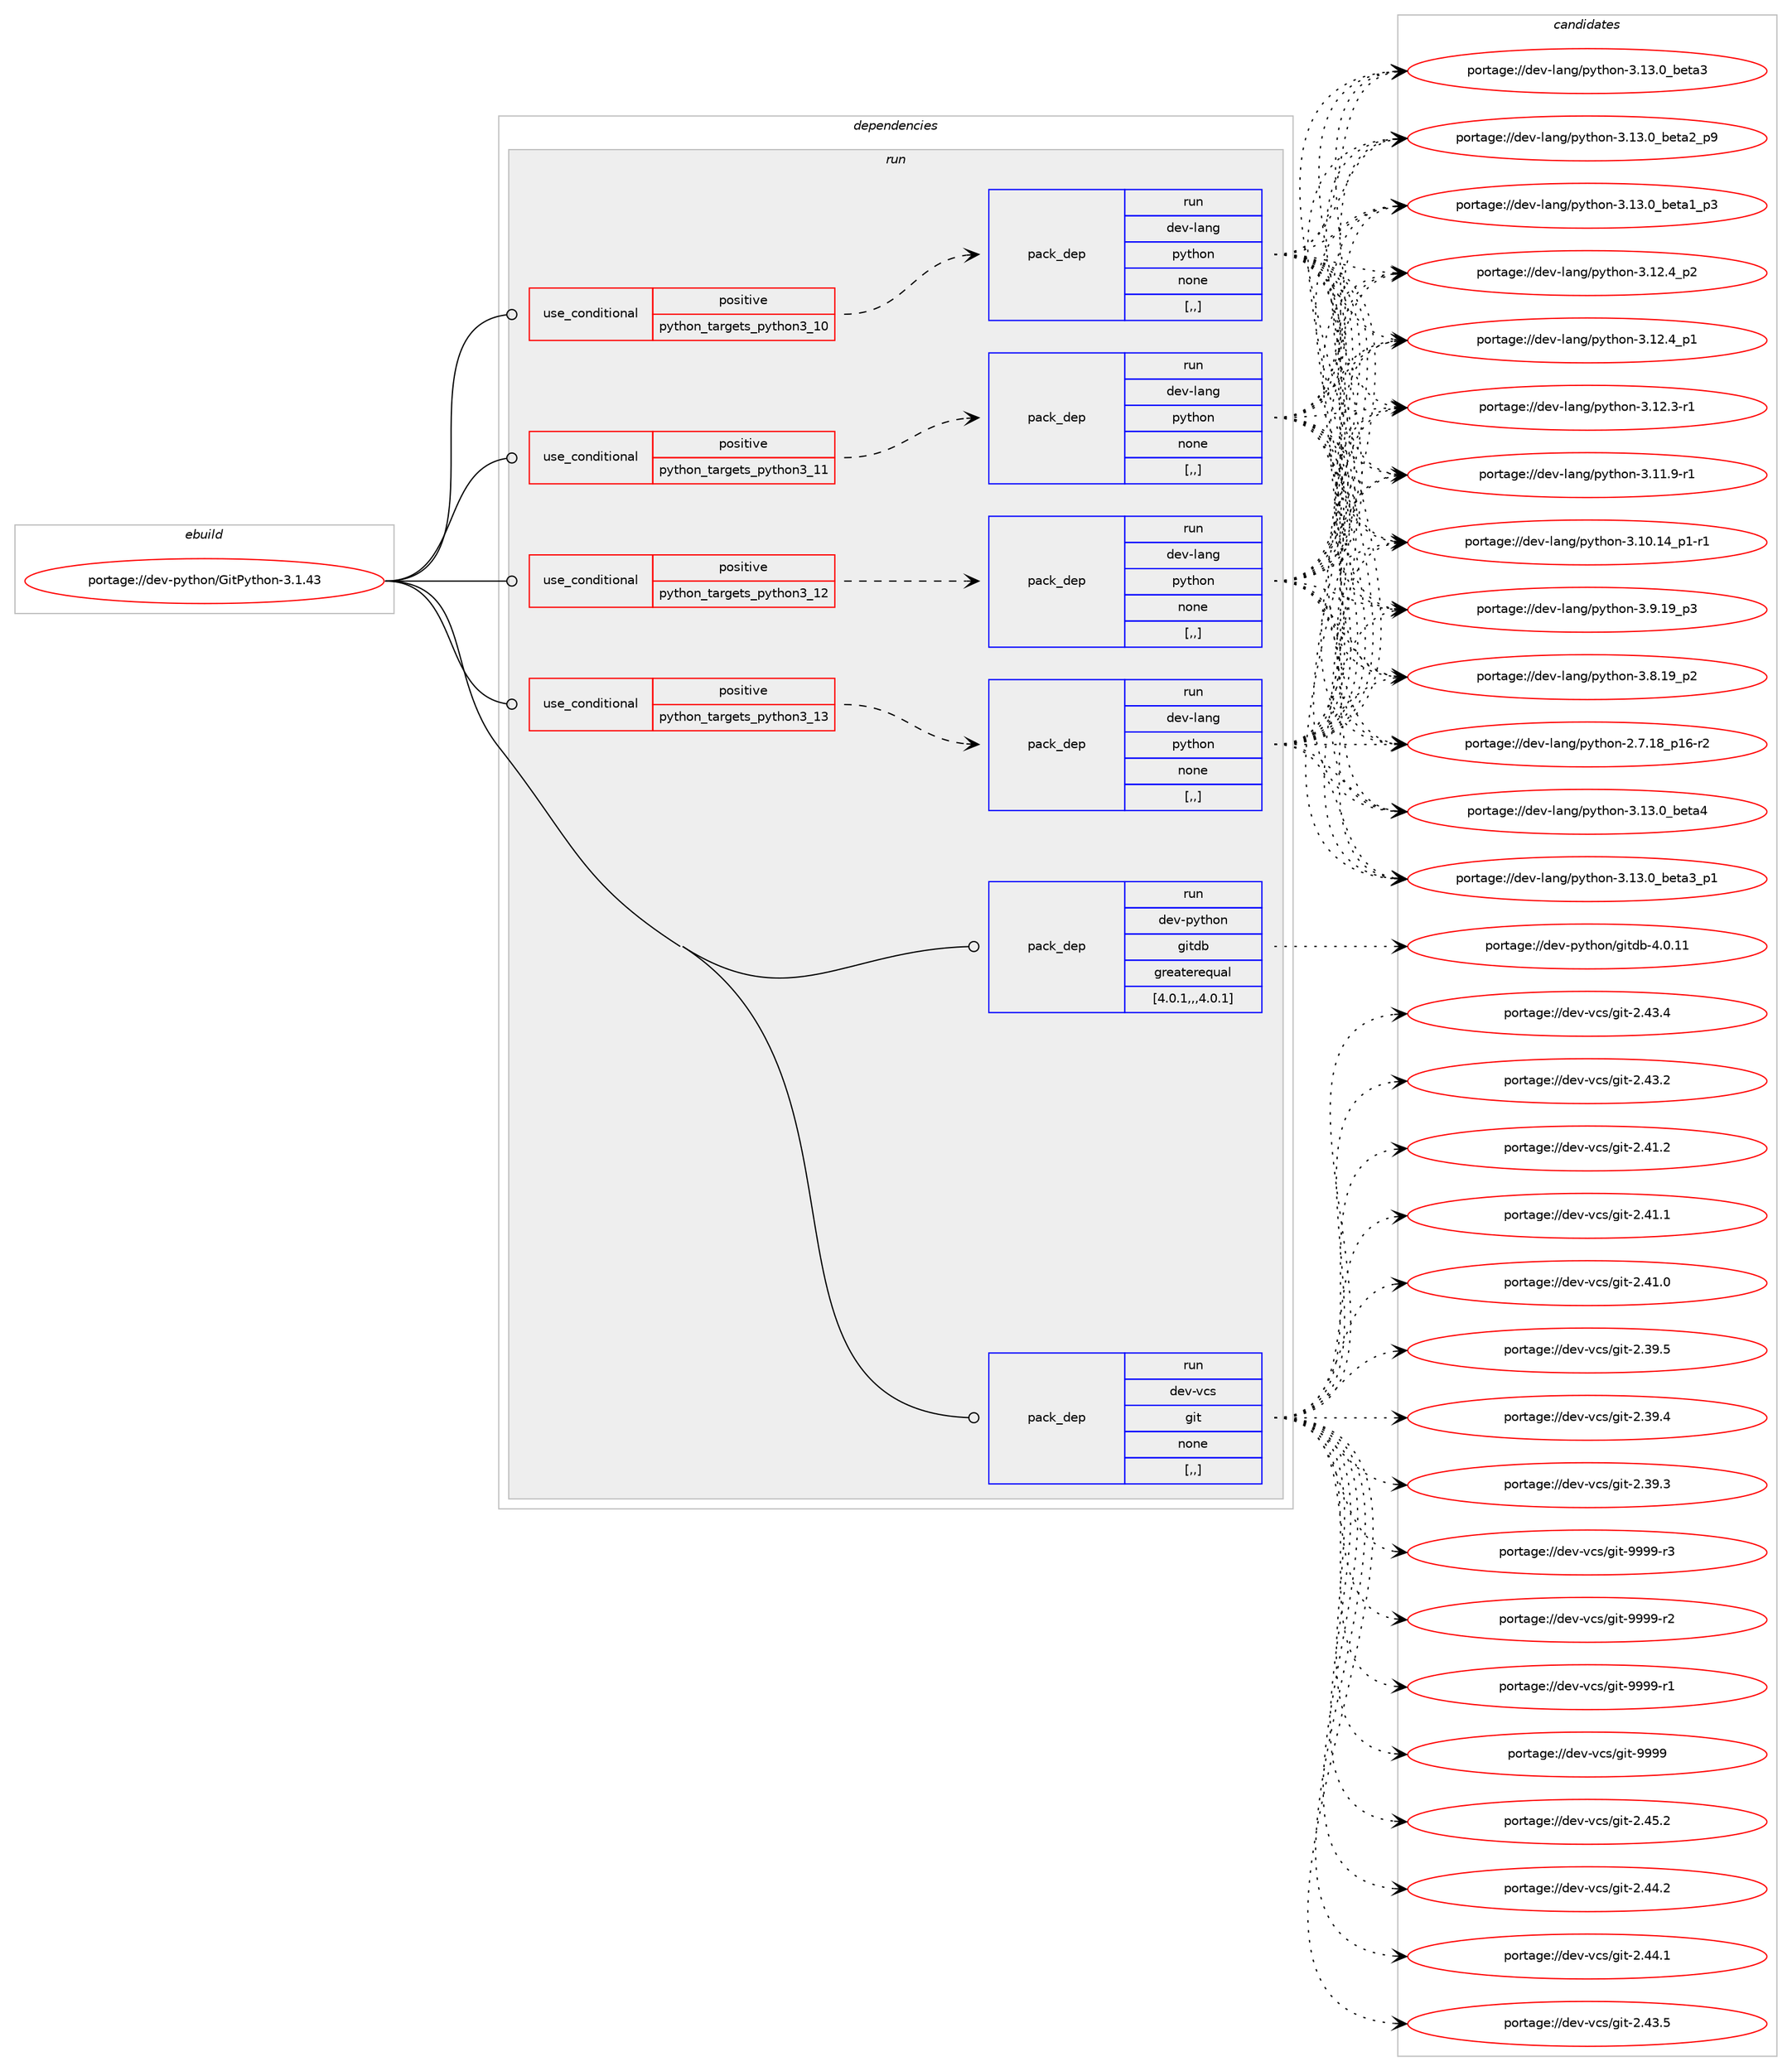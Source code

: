 digraph prolog {

# *************
# Graph options
# *************

newrank=true;
concentrate=true;
compound=true;
graph [rankdir=LR,fontname=Helvetica,fontsize=10,ranksep=1.5];#, ranksep=2.5, nodesep=0.2];
edge  [arrowhead=vee];
node  [fontname=Helvetica,fontsize=10];

# **********
# The ebuild
# **********

subgraph cluster_leftcol {
color=gray;
label=<<i>ebuild</i>>;
id [label="portage://dev-python/GitPython-3.1.43", color=red, width=4, href="../dev-python/GitPython-3.1.43.svg"];
}

# ****************
# The dependencies
# ****************

subgraph cluster_midcol {
color=gray;
label=<<i>dependencies</i>>;
subgraph cluster_compile {
fillcolor="#eeeeee";
style=filled;
label=<<i>compile</i>>;
}
subgraph cluster_compileandrun {
fillcolor="#eeeeee";
style=filled;
label=<<i>compile and run</i>>;
}
subgraph cluster_run {
fillcolor="#eeeeee";
style=filled;
label=<<i>run</i>>;
subgraph cond30478 {
dependency141003 [label=<<TABLE BORDER="0" CELLBORDER="1" CELLSPACING="0" CELLPADDING="4"><TR><TD ROWSPAN="3" CELLPADDING="10">use_conditional</TD></TR><TR><TD>positive</TD></TR><TR><TD>python_targets_python3_10</TD></TR></TABLE>>, shape=none, color=red];
subgraph pack109282 {
dependency141004 [label=<<TABLE BORDER="0" CELLBORDER="1" CELLSPACING="0" CELLPADDING="4" WIDTH="220"><TR><TD ROWSPAN="6" CELLPADDING="30">pack_dep</TD></TR><TR><TD WIDTH="110">run</TD></TR><TR><TD>dev-lang</TD></TR><TR><TD>python</TD></TR><TR><TD>none</TD></TR><TR><TD>[,,]</TD></TR></TABLE>>, shape=none, color=blue];
}
dependency141003:e -> dependency141004:w [weight=20,style="dashed",arrowhead="vee"];
}
id:e -> dependency141003:w [weight=20,style="solid",arrowhead="odot"];
subgraph cond30479 {
dependency141005 [label=<<TABLE BORDER="0" CELLBORDER="1" CELLSPACING="0" CELLPADDING="4"><TR><TD ROWSPAN="3" CELLPADDING="10">use_conditional</TD></TR><TR><TD>positive</TD></TR><TR><TD>python_targets_python3_11</TD></TR></TABLE>>, shape=none, color=red];
subgraph pack109283 {
dependency141006 [label=<<TABLE BORDER="0" CELLBORDER="1" CELLSPACING="0" CELLPADDING="4" WIDTH="220"><TR><TD ROWSPAN="6" CELLPADDING="30">pack_dep</TD></TR><TR><TD WIDTH="110">run</TD></TR><TR><TD>dev-lang</TD></TR><TR><TD>python</TD></TR><TR><TD>none</TD></TR><TR><TD>[,,]</TD></TR></TABLE>>, shape=none, color=blue];
}
dependency141005:e -> dependency141006:w [weight=20,style="dashed",arrowhead="vee"];
}
id:e -> dependency141005:w [weight=20,style="solid",arrowhead="odot"];
subgraph cond30480 {
dependency141007 [label=<<TABLE BORDER="0" CELLBORDER="1" CELLSPACING="0" CELLPADDING="4"><TR><TD ROWSPAN="3" CELLPADDING="10">use_conditional</TD></TR><TR><TD>positive</TD></TR><TR><TD>python_targets_python3_12</TD></TR></TABLE>>, shape=none, color=red];
subgraph pack109284 {
dependency141008 [label=<<TABLE BORDER="0" CELLBORDER="1" CELLSPACING="0" CELLPADDING="4" WIDTH="220"><TR><TD ROWSPAN="6" CELLPADDING="30">pack_dep</TD></TR><TR><TD WIDTH="110">run</TD></TR><TR><TD>dev-lang</TD></TR><TR><TD>python</TD></TR><TR><TD>none</TD></TR><TR><TD>[,,]</TD></TR></TABLE>>, shape=none, color=blue];
}
dependency141007:e -> dependency141008:w [weight=20,style="dashed",arrowhead="vee"];
}
id:e -> dependency141007:w [weight=20,style="solid",arrowhead="odot"];
subgraph cond30481 {
dependency141009 [label=<<TABLE BORDER="0" CELLBORDER="1" CELLSPACING="0" CELLPADDING="4"><TR><TD ROWSPAN="3" CELLPADDING="10">use_conditional</TD></TR><TR><TD>positive</TD></TR><TR><TD>python_targets_python3_13</TD></TR></TABLE>>, shape=none, color=red];
subgraph pack109285 {
dependency141010 [label=<<TABLE BORDER="0" CELLBORDER="1" CELLSPACING="0" CELLPADDING="4" WIDTH="220"><TR><TD ROWSPAN="6" CELLPADDING="30">pack_dep</TD></TR><TR><TD WIDTH="110">run</TD></TR><TR><TD>dev-lang</TD></TR><TR><TD>python</TD></TR><TR><TD>none</TD></TR><TR><TD>[,,]</TD></TR></TABLE>>, shape=none, color=blue];
}
dependency141009:e -> dependency141010:w [weight=20,style="dashed",arrowhead="vee"];
}
id:e -> dependency141009:w [weight=20,style="solid",arrowhead="odot"];
subgraph pack109286 {
dependency141011 [label=<<TABLE BORDER="0" CELLBORDER="1" CELLSPACING="0" CELLPADDING="4" WIDTH="220"><TR><TD ROWSPAN="6" CELLPADDING="30">pack_dep</TD></TR><TR><TD WIDTH="110">run</TD></TR><TR><TD>dev-python</TD></TR><TR><TD>gitdb</TD></TR><TR><TD>greaterequal</TD></TR><TR><TD>[4.0.1,,,4.0.1]</TD></TR></TABLE>>, shape=none, color=blue];
}
id:e -> dependency141011:w [weight=20,style="solid",arrowhead="odot"];
subgraph pack109287 {
dependency141012 [label=<<TABLE BORDER="0" CELLBORDER="1" CELLSPACING="0" CELLPADDING="4" WIDTH="220"><TR><TD ROWSPAN="6" CELLPADDING="30">pack_dep</TD></TR><TR><TD WIDTH="110">run</TD></TR><TR><TD>dev-vcs</TD></TR><TR><TD>git</TD></TR><TR><TD>none</TD></TR><TR><TD>[,,]</TD></TR></TABLE>>, shape=none, color=blue];
}
id:e -> dependency141012:w [weight=20,style="solid",arrowhead="odot"];
}
}

# **************
# The candidates
# **************

subgraph cluster_choices {
rank=same;
color=gray;
label=<<i>candidates</i>>;

subgraph choice109282 {
color=black;
nodesep=1;
choice1001011184510897110103471121211161041111104551464951464895981011169752 [label="portage://dev-lang/python-3.13.0_beta4", color=red, width=4,href="../dev-lang/python-3.13.0_beta4.svg"];
choice10010111845108971101034711212111610411111045514649514648959810111697519511249 [label="portage://dev-lang/python-3.13.0_beta3_p1", color=red, width=4,href="../dev-lang/python-3.13.0_beta3_p1.svg"];
choice1001011184510897110103471121211161041111104551464951464895981011169751 [label="portage://dev-lang/python-3.13.0_beta3", color=red, width=4,href="../dev-lang/python-3.13.0_beta3.svg"];
choice10010111845108971101034711212111610411111045514649514648959810111697509511257 [label="portage://dev-lang/python-3.13.0_beta2_p9", color=red, width=4,href="../dev-lang/python-3.13.0_beta2_p9.svg"];
choice10010111845108971101034711212111610411111045514649514648959810111697499511251 [label="portage://dev-lang/python-3.13.0_beta1_p3", color=red, width=4,href="../dev-lang/python-3.13.0_beta1_p3.svg"];
choice100101118451089711010347112121116104111110455146495046529511250 [label="portage://dev-lang/python-3.12.4_p2", color=red, width=4,href="../dev-lang/python-3.12.4_p2.svg"];
choice100101118451089711010347112121116104111110455146495046529511249 [label="portage://dev-lang/python-3.12.4_p1", color=red, width=4,href="../dev-lang/python-3.12.4_p1.svg"];
choice100101118451089711010347112121116104111110455146495046514511449 [label="portage://dev-lang/python-3.12.3-r1", color=red, width=4,href="../dev-lang/python-3.12.3-r1.svg"];
choice100101118451089711010347112121116104111110455146494946574511449 [label="portage://dev-lang/python-3.11.9-r1", color=red, width=4,href="../dev-lang/python-3.11.9-r1.svg"];
choice100101118451089711010347112121116104111110455146494846495295112494511449 [label="portage://dev-lang/python-3.10.14_p1-r1", color=red, width=4,href="../dev-lang/python-3.10.14_p1-r1.svg"];
choice100101118451089711010347112121116104111110455146574649579511251 [label="portage://dev-lang/python-3.9.19_p3", color=red, width=4,href="../dev-lang/python-3.9.19_p3.svg"];
choice100101118451089711010347112121116104111110455146564649579511250 [label="portage://dev-lang/python-3.8.19_p2", color=red, width=4,href="../dev-lang/python-3.8.19_p2.svg"];
choice100101118451089711010347112121116104111110455046554649569511249544511450 [label="portage://dev-lang/python-2.7.18_p16-r2", color=red, width=4,href="../dev-lang/python-2.7.18_p16-r2.svg"];
dependency141004:e -> choice1001011184510897110103471121211161041111104551464951464895981011169752:w [style=dotted,weight="100"];
dependency141004:e -> choice10010111845108971101034711212111610411111045514649514648959810111697519511249:w [style=dotted,weight="100"];
dependency141004:e -> choice1001011184510897110103471121211161041111104551464951464895981011169751:w [style=dotted,weight="100"];
dependency141004:e -> choice10010111845108971101034711212111610411111045514649514648959810111697509511257:w [style=dotted,weight="100"];
dependency141004:e -> choice10010111845108971101034711212111610411111045514649514648959810111697499511251:w [style=dotted,weight="100"];
dependency141004:e -> choice100101118451089711010347112121116104111110455146495046529511250:w [style=dotted,weight="100"];
dependency141004:e -> choice100101118451089711010347112121116104111110455146495046529511249:w [style=dotted,weight="100"];
dependency141004:e -> choice100101118451089711010347112121116104111110455146495046514511449:w [style=dotted,weight="100"];
dependency141004:e -> choice100101118451089711010347112121116104111110455146494946574511449:w [style=dotted,weight="100"];
dependency141004:e -> choice100101118451089711010347112121116104111110455146494846495295112494511449:w [style=dotted,weight="100"];
dependency141004:e -> choice100101118451089711010347112121116104111110455146574649579511251:w [style=dotted,weight="100"];
dependency141004:e -> choice100101118451089711010347112121116104111110455146564649579511250:w [style=dotted,weight="100"];
dependency141004:e -> choice100101118451089711010347112121116104111110455046554649569511249544511450:w [style=dotted,weight="100"];
}
subgraph choice109283 {
color=black;
nodesep=1;
choice1001011184510897110103471121211161041111104551464951464895981011169752 [label="portage://dev-lang/python-3.13.0_beta4", color=red, width=4,href="../dev-lang/python-3.13.0_beta4.svg"];
choice10010111845108971101034711212111610411111045514649514648959810111697519511249 [label="portage://dev-lang/python-3.13.0_beta3_p1", color=red, width=4,href="../dev-lang/python-3.13.0_beta3_p1.svg"];
choice1001011184510897110103471121211161041111104551464951464895981011169751 [label="portage://dev-lang/python-3.13.0_beta3", color=red, width=4,href="../dev-lang/python-3.13.0_beta3.svg"];
choice10010111845108971101034711212111610411111045514649514648959810111697509511257 [label="portage://dev-lang/python-3.13.0_beta2_p9", color=red, width=4,href="../dev-lang/python-3.13.0_beta2_p9.svg"];
choice10010111845108971101034711212111610411111045514649514648959810111697499511251 [label="portage://dev-lang/python-3.13.0_beta1_p3", color=red, width=4,href="../dev-lang/python-3.13.0_beta1_p3.svg"];
choice100101118451089711010347112121116104111110455146495046529511250 [label="portage://dev-lang/python-3.12.4_p2", color=red, width=4,href="../dev-lang/python-3.12.4_p2.svg"];
choice100101118451089711010347112121116104111110455146495046529511249 [label="portage://dev-lang/python-3.12.4_p1", color=red, width=4,href="../dev-lang/python-3.12.4_p1.svg"];
choice100101118451089711010347112121116104111110455146495046514511449 [label="portage://dev-lang/python-3.12.3-r1", color=red, width=4,href="../dev-lang/python-3.12.3-r1.svg"];
choice100101118451089711010347112121116104111110455146494946574511449 [label="portage://dev-lang/python-3.11.9-r1", color=red, width=4,href="../dev-lang/python-3.11.9-r1.svg"];
choice100101118451089711010347112121116104111110455146494846495295112494511449 [label="portage://dev-lang/python-3.10.14_p1-r1", color=red, width=4,href="../dev-lang/python-3.10.14_p1-r1.svg"];
choice100101118451089711010347112121116104111110455146574649579511251 [label="portage://dev-lang/python-3.9.19_p3", color=red, width=4,href="../dev-lang/python-3.9.19_p3.svg"];
choice100101118451089711010347112121116104111110455146564649579511250 [label="portage://dev-lang/python-3.8.19_p2", color=red, width=4,href="../dev-lang/python-3.8.19_p2.svg"];
choice100101118451089711010347112121116104111110455046554649569511249544511450 [label="portage://dev-lang/python-2.7.18_p16-r2", color=red, width=4,href="../dev-lang/python-2.7.18_p16-r2.svg"];
dependency141006:e -> choice1001011184510897110103471121211161041111104551464951464895981011169752:w [style=dotted,weight="100"];
dependency141006:e -> choice10010111845108971101034711212111610411111045514649514648959810111697519511249:w [style=dotted,weight="100"];
dependency141006:e -> choice1001011184510897110103471121211161041111104551464951464895981011169751:w [style=dotted,weight="100"];
dependency141006:e -> choice10010111845108971101034711212111610411111045514649514648959810111697509511257:w [style=dotted,weight="100"];
dependency141006:e -> choice10010111845108971101034711212111610411111045514649514648959810111697499511251:w [style=dotted,weight="100"];
dependency141006:e -> choice100101118451089711010347112121116104111110455146495046529511250:w [style=dotted,weight="100"];
dependency141006:e -> choice100101118451089711010347112121116104111110455146495046529511249:w [style=dotted,weight="100"];
dependency141006:e -> choice100101118451089711010347112121116104111110455146495046514511449:w [style=dotted,weight="100"];
dependency141006:e -> choice100101118451089711010347112121116104111110455146494946574511449:w [style=dotted,weight="100"];
dependency141006:e -> choice100101118451089711010347112121116104111110455146494846495295112494511449:w [style=dotted,weight="100"];
dependency141006:e -> choice100101118451089711010347112121116104111110455146574649579511251:w [style=dotted,weight="100"];
dependency141006:e -> choice100101118451089711010347112121116104111110455146564649579511250:w [style=dotted,weight="100"];
dependency141006:e -> choice100101118451089711010347112121116104111110455046554649569511249544511450:w [style=dotted,weight="100"];
}
subgraph choice109284 {
color=black;
nodesep=1;
choice1001011184510897110103471121211161041111104551464951464895981011169752 [label="portage://dev-lang/python-3.13.0_beta4", color=red, width=4,href="../dev-lang/python-3.13.0_beta4.svg"];
choice10010111845108971101034711212111610411111045514649514648959810111697519511249 [label="portage://dev-lang/python-3.13.0_beta3_p1", color=red, width=4,href="../dev-lang/python-3.13.0_beta3_p1.svg"];
choice1001011184510897110103471121211161041111104551464951464895981011169751 [label="portage://dev-lang/python-3.13.0_beta3", color=red, width=4,href="../dev-lang/python-3.13.0_beta3.svg"];
choice10010111845108971101034711212111610411111045514649514648959810111697509511257 [label="portage://dev-lang/python-3.13.0_beta2_p9", color=red, width=4,href="../dev-lang/python-3.13.0_beta2_p9.svg"];
choice10010111845108971101034711212111610411111045514649514648959810111697499511251 [label="portage://dev-lang/python-3.13.0_beta1_p3", color=red, width=4,href="../dev-lang/python-3.13.0_beta1_p3.svg"];
choice100101118451089711010347112121116104111110455146495046529511250 [label="portage://dev-lang/python-3.12.4_p2", color=red, width=4,href="../dev-lang/python-3.12.4_p2.svg"];
choice100101118451089711010347112121116104111110455146495046529511249 [label="portage://dev-lang/python-3.12.4_p1", color=red, width=4,href="../dev-lang/python-3.12.4_p1.svg"];
choice100101118451089711010347112121116104111110455146495046514511449 [label="portage://dev-lang/python-3.12.3-r1", color=red, width=4,href="../dev-lang/python-3.12.3-r1.svg"];
choice100101118451089711010347112121116104111110455146494946574511449 [label="portage://dev-lang/python-3.11.9-r1", color=red, width=4,href="../dev-lang/python-3.11.9-r1.svg"];
choice100101118451089711010347112121116104111110455146494846495295112494511449 [label="portage://dev-lang/python-3.10.14_p1-r1", color=red, width=4,href="../dev-lang/python-3.10.14_p1-r1.svg"];
choice100101118451089711010347112121116104111110455146574649579511251 [label="portage://dev-lang/python-3.9.19_p3", color=red, width=4,href="../dev-lang/python-3.9.19_p3.svg"];
choice100101118451089711010347112121116104111110455146564649579511250 [label="portage://dev-lang/python-3.8.19_p2", color=red, width=4,href="../dev-lang/python-3.8.19_p2.svg"];
choice100101118451089711010347112121116104111110455046554649569511249544511450 [label="portage://dev-lang/python-2.7.18_p16-r2", color=red, width=4,href="../dev-lang/python-2.7.18_p16-r2.svg"];
dependency141008:e -> choice1001011184510897110103471121211161041111104551464951464895981011169752:w [style=dotted,weight="100"];
dependency141008:e -> choice10010111845108971101034711212111610411111045514649514648959810111697519511249:w [style=dotted,weight="100"];
dependency141008:e -> choice1001011184510897110103471121211161041111104551464951464895981011169751:w [style=dotted,weight="100"];
dependency141008:e -> choice10010111845108971101034711212111610411111045514649514648959810111697509511257:w [style=dotted,weight="100"];
dependency141008:e -> choice10010111845108971101034711212111610411111045514649514648959810111697499511251:w [style=dotted,weight="100"];
dependency141008:e -> choice100101118451089711010347112121116104111110455146495046529511250:w [style=dotted,weight="100"];
dependency141008:e -> choice100101118451089711010347112121116104111110455146495046529511249:w [style=dotted,weight="100"];
dependency141008:e -> choice100101118451089711010347112121116104111110455146495046514511449:w [style=dotted,weight="100"];
dependency141008:e -> choice100101118451089711010347112121116104111110455146494946574511449:w [style=dotted,weight="100"];
dependency141008:e -> choice100101118451089711010347112121116104111110455146494846495295112494511449:w [style=dotted,weight="100"];
dependency141008:e -> choice100101118451089711010347112121116104111110455146574649579511251:w [style=dotted,weight="100"];
dependency141008:e -> choice100101118451089711010347112121116104111110455146564649579511250:w [style=dotted,weight="100"];
dependency141008:e -> choice100101118451089711010347112121116104111110455046554649569511249544511450:w [style=dotted,weight="100"];
}
subgraph choice109285 {
color=black;
nodesep=1;
choice1001011184510897110103471121211161041111104551464951464895981011169752 [label="portage://dev-lang/python-3.13.0_beta4", color=red, width=4,href="../dev-lang/python-3.13.0_beta4.svg"];
choice10010111845108971101034711212111610411111045514649514648959810111697519511249 [label="portage://dev-lang/python-3.13.0_beta3_p1", color=red, width=4,href="../dev-lang/python-3.13.0_beta3_p1.svg"];
choice1001011184510897110103471121211161041111104551464951464895981011169751 [label="portage://dev-lang/python-3.13.0_beta3", color=red, width=4,href="../dev-lang/python-3.13.0_beta3.svg"];
choice10010111845108971101034711212111610411111045514649514648959810111697509511257 [label="portage://dev-lang/python-3.13.0_beta2_p9", color=red, width=4,href="../dev-lang/python-3.13.0_beta2_p9.svg"];
choice10010111845108971101034711212111610411111045514649514648959810111697499511251 [label="portage://dev-lang/python-3.13.0_beta1_p3", color=red, width=4,href="../dev-lang/python-3.13.0_beta1_p3.svg"];
choice100101118451089711010347112121116104111110455146495046529511250 [label="portage://dev-lang/python-3.12.4_p2", color=red, width=4,href="../dev-lang/python-3.12.4_p2.svg"];
choice100101118451089711010347112121116104111110455146495046529511249 [label="portage://dev-lang/python-3.12.4_p1", color=red, width=4,href="../dev-lang/python-3.12.4_p1.svg"];
choice100101118451089711010347112121116104111110455146495046514511449 [label="portage://dev-lang/python-3.12.3-r1", color=red, width=4,href="../dev-lang/python-3.12.3-r1.svg"];
choice100101118451089711010347112121116104111110455146494946574511449 [label="portage://dev-lang/python-3.11.9-r1", color=red, width=4,href="../dev-lang/python-3.11.9-r1.svg"];
choice100101118451089711010347112121116104111110455146494846495295112494511449 [label="portage://dev-lang/python-3.10.14_p1-r1", color=red, width=4,href="../dev-lang/python-3.10.14_p1-r1.svg"];
choice100101118451089711010347112121116104111110455146574649579511251 [label="portage://dev-lang/python-3.9.19_p3", color=red, width=4,href="../dev-lang/python-3.9.19_p3.svg"];
choice100101118451089711010347112121116104111110455146564649579511250 [label="portage://dev-lang/python-3.8.19_p2", color=red, width=4,href="../dev-lang/python-3.8.19_p2.svg"];
choice100101118451089711010347112121116104111110455046554649569511249544511450 [label="portage://dev-lang/python-2.7.18_p16-r2", color=red, width=4,href="../dev-lang/python-2.7.18_p16-r2.svg"];
dependency141010:e -> choice1001011184510897110103471121211161041111104551464951464895981011169752:w [style=dotted,weight="100"];
dependency141010:e -> choice10010111845108971101034711212111610411111045514649514648959810111697519511249:w [style=dotted,weight="100"];
dependency141010:e -> choice1001011184510897110103471121211161041111104551464951464895981011169751:w [style=dotted,weight="100"];
dependency141010:e -> choice10010111845108971101034711212111610411111045514649514648959810111697509511257:w [style=dotted,weight="100"];
dependency141010:e -> choice10010111845108971101034711212111610411111045514649514648959810111697499511251:w [style=dotted,weight="100"];
dependency141010:e -> choice100101118451089711010347112121116104111110455146495046529511250:w [style=dotted,weight="100"];
dependency141010:e -> choice100101118451089711010347112121116104111110455146495046529511249:w [style=dotted,weight="100"];
dependency141010:e -> choice100101118451089711010347112121116104111110455146495046514511449:w [style=dotted,weight="100"];
dependency141010:e -> choice100101118451089711010347112121116104111110455146494946574511449:w [style=dotted,weight="100"];
dependency141010:e -> choice100101118451089711010347112121116104111110455146494846495295112494511449:w [style=dotted,weight="100"];
dependency141010:e -> choice100101118451089711010347112121116104111110455146574649579511251:w [style=dotted,weight="100"];
dependency141010:e -> choice100101118451089711010347112121116104111110455146564649579511250:w [style=dotted,weight="100"];
dependency141010:e -> choice100101118451089711010347112121116104111110455046554649569511249544511450:w [style=dotted,weight="100"];
}
subgraph choice109286 {
color=black;
nodesep=1;
choice10010111845112121116104111110471031051161009845524648464949 [label="portage://dev-python/gitdb-4.0.11", color=red, width=4,href="../dev-python/gitdb-4.0.11.svg"];
dependency141011:e -> choice10010111845112121116104111110471031051161009845524648464949:w [style=dotted,weight="100"];
}
subgraph choice109287 {
color=black;
nodesep=1;
choice10010111845118991154710310511645575757574511451 [label="portage://dev-vcs/git-9999-r3", color=red, width=4,href="../dev-vcs/git-9999-r3.svg"];
choice10010111845118991154710310511645575757574511450 [label="portage://dev-vcs/git-9999-r2", color=red, width=4,href="../dev-vcs/git-9999-r2.svg"];
choice10010111845118991154710310511645575757574511449 [label="portage://dev-vcs/git-9999-r1", color=red, width=4,href="../dev-vcs/git-9999-r1.svg"];
choice1001011184511899115471031051164557575757 [label="portage://dev-vcs/git-9999", color=red, width=4,href="../dev-vcs/git-9999.svg"];
choice10010111845118991154710310511645504652534650 [label="portage://dev-vcs/git-2.45.2", color=red, width=4,href="../dev-vcs/git-2.45.2.svg"];
choice10010111845118991154710310511645504652524650 [label="portage://dev-vcs/git-2.44.2", color=red, width=4,href="../dev-vcs/git-2.44.2.svg"];
choice10010111845118991154710310511645504652524649 [label="portage://dev-vcs/git-2.44.1", color=red, width=4,href="../dev-vcs/git-2.44.1.svg"];
choice10010111845118991154710310511645504652514653 [label="portage://dev-vcs/git-2.43.5", color=red, width=4,href="../dev-vcs/git-2.43.5.svg"];
choice10010111845118991154710310511645504652514652 [label="portage://dev-vcs/git-2.43.4", color=red, width=4,href="../dev-vcs/git-2.43.4.svg"];
choice10010111845118991154710310511645504652514650 [label="portage://dev-vcs/git-2.43.2", color=red, width=4,href="../dev-vcs/git-2.43.2.svg"];
choice10010111845118991154710310511645504652494650 [label="portage://dev-vcs/git-2.41.2", color=red, width=4,href="../dev-vcs/git-2.41.2.svg"];
choice10010111845118991154710310511645504652494649 [label="portage://dev-vcs/git-2.41.1", color=red, width=4,href="../dev-vcs/git-2.41.1.svg"];
choice10010111845118991154710310511645504652494648 [label="portage://dev-vcs/git-2.41.0", color=red, width=4,href="../dev-vcs/git-2.41.0.svg"];
choice10010111845118991154710310511645504651574653 [label="portage://dev-vcs/git-2.39.5", color=red, width=4,href="../dev-vcs/git-2.39.5.svg"];
choice10010111845118991154710310511645504651574652 [label="portage://dev-vcs/git-2.39.4", color=red, width=4,href="../dev-vcs/git-2.39.4.svg"];
choice10010111845118991154710310511645504651574651 [label="portage://dev-vcs/git-2.39.3", color=red, width=4,href="../dev-vcs/git-2.39.3.svg"];
dependency141012:e -> choice10010111845118991154710310511645575757574511451:w [style=dotted,weight="100"];
dependency141012:e -> choice10010111845118991154710310511645575757574511450:w [style=dotted,weight="100"];
dependency141012:e -> choice10010111845118991154710310511645575757574511449:w [style=dotted,weight="100"];
dependency141012:e -> choice1001011184511899115471031051164557575757:w [style=dotted,weight="100"];
dependency141012:e -> choice10010111845118991154710310511645504652534650:w [style=dotted,weight="100"];
dependency141012:e -> choice10010111845118991154710310511645504652524650:w [style=dotted,weight="100"];
dependency141012:e -> choice10010111845118991154710310511645504652524649:w [style=dotted,weight="100"];
dependency141012:e -> choice10010111845118991154710310511645504652514653:w [style=dotted,weight="100"];
dependency141012:e -> choice10010111845118991154710310511645504652514652:w [style=dotted,weight="100"];
dependency141012:e -> choice10010111845118991154710310511645504652514650:w [style=dotted,weight="100"];
dependency141012:e -> choice10010111845118991154710310511645504652494650:w [style=dotted,weight="100"];
dependency141012:e -> choice10010111845118991154710310511645504652494649:w [style=dotted,weight="100"];
dependency141012:e -> choice10010111845118991154710310511645504652494648:w [style=dotted,weight="100"];
dependency141012:e -> choice10010111845118991154710310511645504651574653:w [style=dotted,weight="100"];
dependency141012:e -> choice10010111845118991154710310511645504651574652:w [style=dotted,weight="100"];
dependency141012:e -> choice10010111845118991154710310511645504651574651:w [style=dotted,weight="100"];
}
}

}
